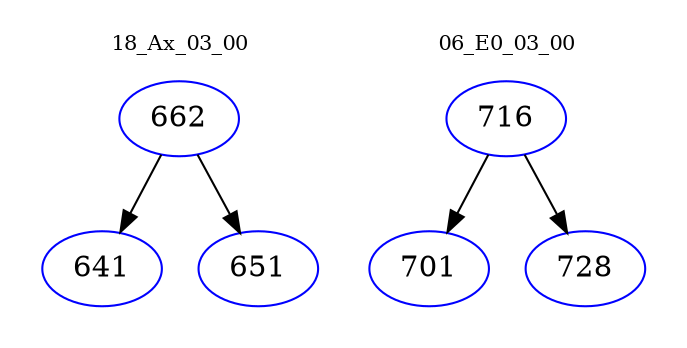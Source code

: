 digraph{
subgraph cluster_0 {
color = white
label = "18_Ax_03_00";
fontsize=10;
T0_662 [label="662", color="blue"]
T0_662 -> T0_641 [color="black"]
T0_641 [label="641", color="blue"]
T0_662 -> T0_651 [color="black"]
T0_651 [label="651", color="blue"]
}
subgraph cluster_1 {
color = white
label = "06_E0_03_00";
fontsize=10;
T1_716 [label="716", color="blue"]
T1_716 -> T1_701 [color="black"]
T1_701 [label="701", color="blue"]
T1_716 -> T1_728 [color="black"]
T1_728 [label="728", color="blue"]
}
}
